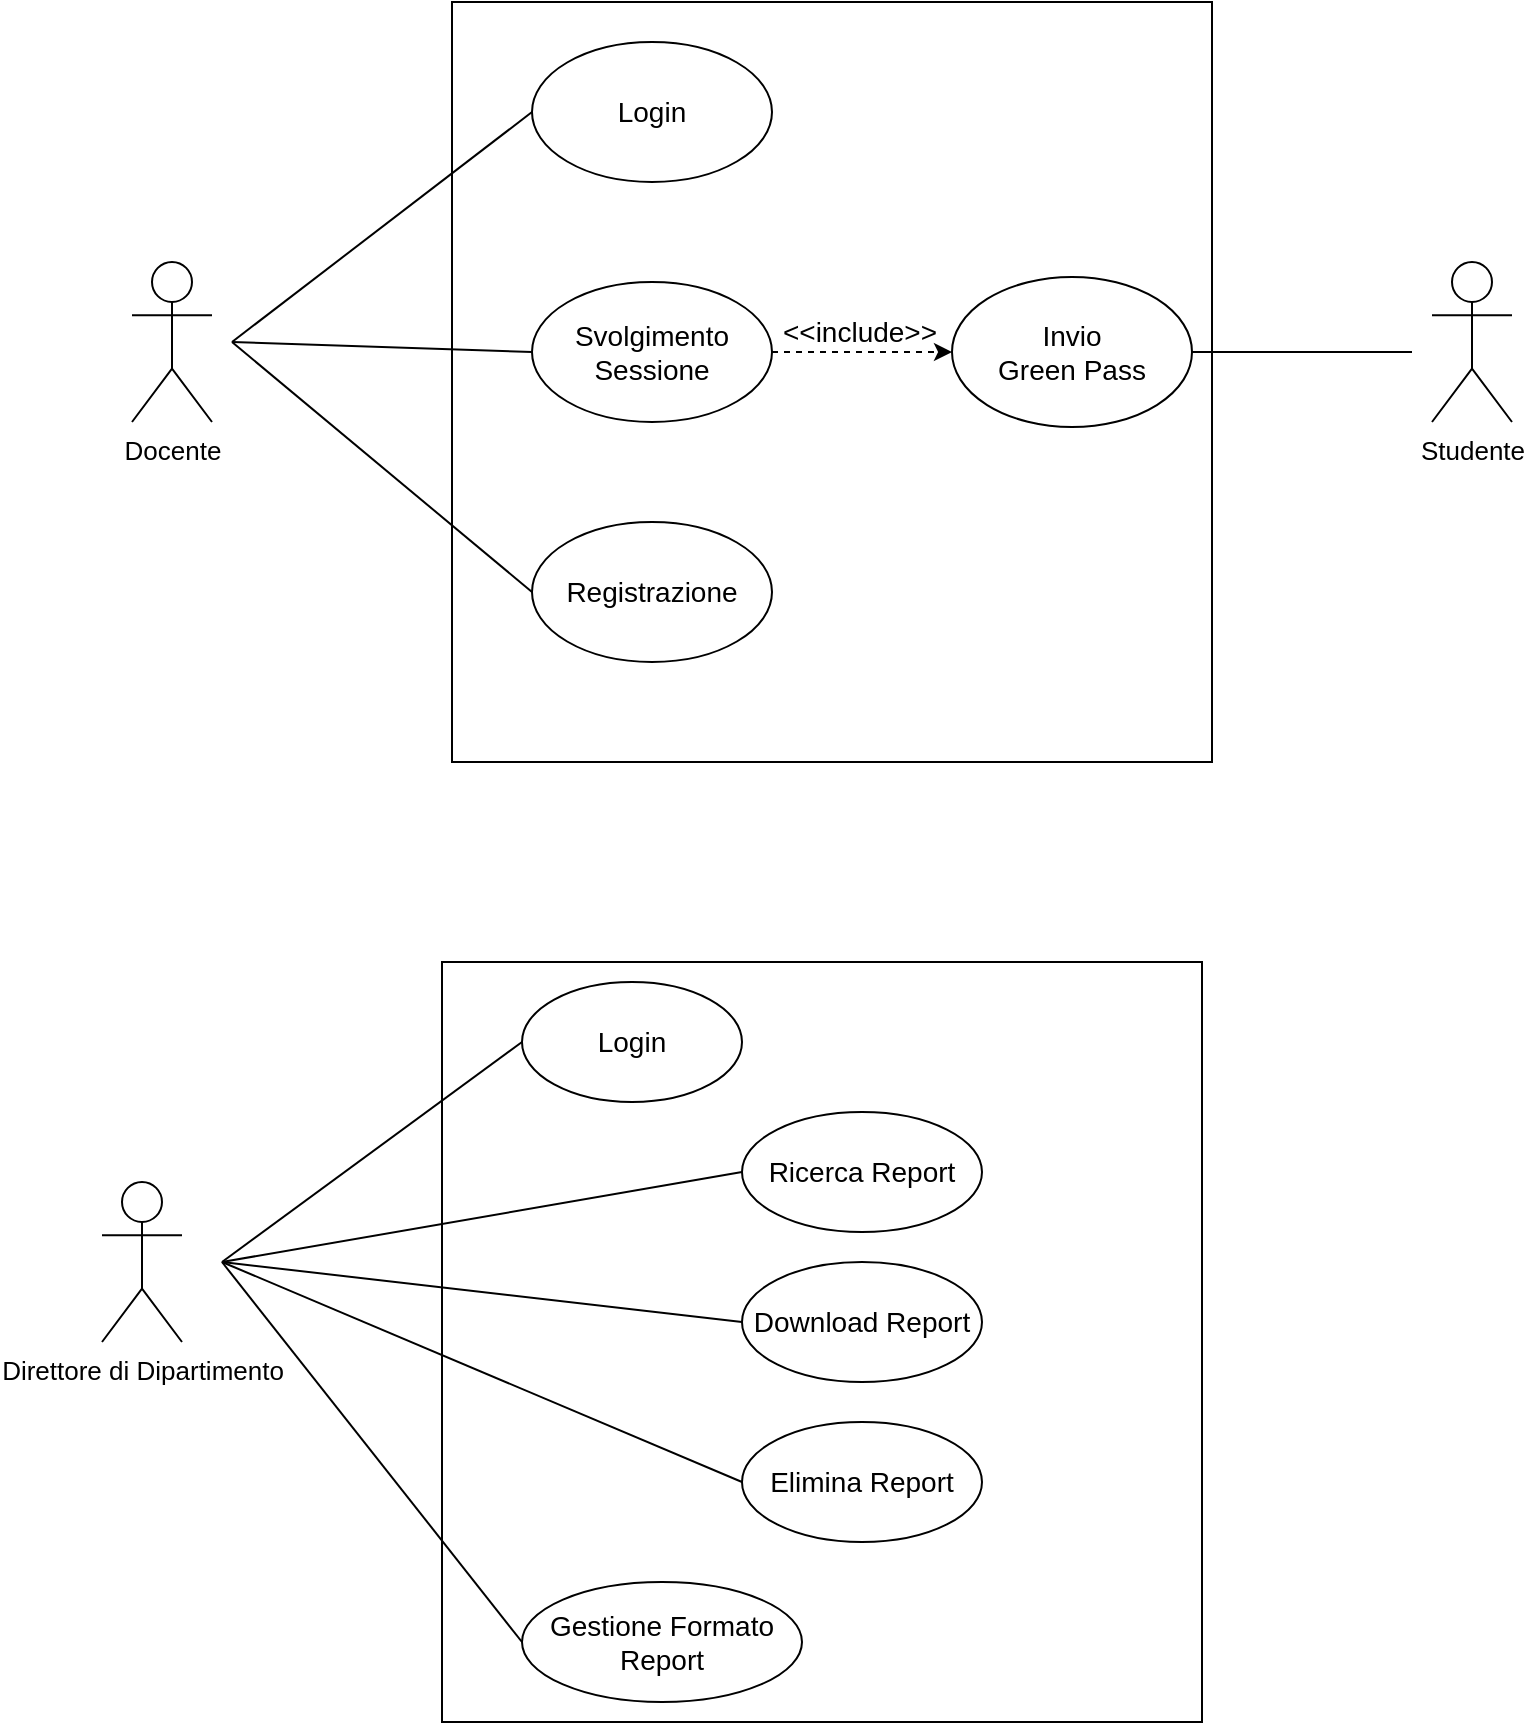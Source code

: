 <mxfile version="15.8.6" type="device"><diagram id="re51tre0p1o4M2Y_Dm1f" name="Page-1"><mxGraphModel dx="1221" dy="688" grid="1" gridSize="10" guides="1" tooltips="1" connect="1" arrows="1" fold="1" page="1" pageScale="1" pageWidth="827" pageHeight="1169" math="0" shadow="0"><root><mxCell id="0"/><mxCell id="1" parent="0"/><mxCell id="X0C_vR2DboqddUZpem6x-1" value="&lt;font style=&quot;font-size: 13px&quot;&gt;Docente&lt;/font&gt;" style="shape=umlActor;verticalLabelPosition=bottom;verticalAlign=top;html=1;outlineConnect=0;" vertex="1" parent="1"><mxGeometry x="80" y="170" width="40" height="80" as="geometry"/></mxCell><mxCell id="X0C_vR2DboqddUZpem6x-2" value="" style="whiteSpace=wrap;html=1;aspect=fixed;" vertex="1" parent="1"><mxGeometry x="240" y="40" width="380" height="380" as="geometry"/></mxCell><mxCell id="X0C_vR2DboqddUZpem6x-3" value="&lt;font style=&quot;font-size: 14px&quot;&gt;Login&lt;/font&gt;" style="ellipse;whiteSpace=wrap;html=1;" vertex="1" parent="1"><mxGeometry x="280" y="60" width="120" height="70" as="geometry"/></mxCell><mxCell id="X0C_vR2DboqddUZpem6x-4" value="&lt;font style=&quot;font-size: 14px&quot;&gt;Svolgimento Sessione&lt;/font&gt;" style="ellipse;whiteSpace=wrap;html=1;" vertex="1" parent="1"><mxGeometry x="280" y="180" width="120" height="70" as="geometry"/></mxCell><mxCell id="X0C_vR2DboqddUZpem6x-5" value="&lt;font style=&quot;font-size: 14px&quot;&gt;Registrazione&lt;/font&gt;" style="ellipse;whiteSpace=wrap;html=1;" vertex="1" parent="1"><mxGeometry x="280" y="300" width="120" height="70" as="geometry"/></mxCell><mxCell id="X0C_vR2DboqddUZpem6x-6" value="&lt;font style=&quot;font-size: 14px&quot;&gt;Invio &lt;br&gt;Green Pass&lt;/font&gt;" style="ellipse;whiteSpace=wrap;html=1;" vertex="1" parent="1"><mxGeometry x="490" y="177.5" width="120" height="75" as="geometry"/></mxCell><mxCell id="X0C_vR2DboqddUZpem6x-7" value="&lt;font style=&quot;font-size: 13px&quot;&gt;Studente&lt;/font&gt;" style="shape=umlActor;verticalLabelPosition=bottom;verticalAlign=top;html=1;outlineConnect=0;" vertex="1" parent="1"><mxGeometry x="730" y="170" width="40" height="80" as="geometry"/></mxCell><mxCell id="X0C_vR2DboqddUZpem6x-10" value="" style="endArrow=none;html=1;rounded=0;fontSize=14;entryX=0;entryY=0.5;entryDx=0;entryDy=0;" edge="1" parent="1" target="X0C_vR2DboqddUZpem6x-3"><mxGeometry width="50" height="50" relative="1" as="geometry"><mxPoint x="130" y="210" as="sourcePoint"/><mxPoint x="160" y="125" as="targetPoint"/></mxGeometry></mxCell><mxCell id="X0C_vR2DboqddUZpem6x-11" value="" style="endArrow=none;html=1;rounded=0;fontSize=14;entryX=0;entryY=0.5;entryDx=0;entryDy=0;" edge="1" parent="1" target="X0C_vR2DboqddUZpem6x-4"><mxGeometry width="50" height="50" relative="1" as="geometry"><mxPoint x="130" y="210" as="sourcePoint"/><mxPoint x="290" y="105" as="targetPoint"/></mxGeometry></mxCell><mxCell id="X0C_vR2DboqddUZpem6x-12" value="" style="endArrow=none;html=1;rounded=0;fontSize=14;entryX=0;entryY=0.5;entryDx=0;entryDy=0;" edge="1" parent="1" target="X0C_vR2DboqddUZpem6x-5"><mxGeometry width="50" height="50" relative="1" as="geometry"><mxPoint x="130" y="210" as="sourcePoint"/><mxPoint x="290" y="225" as="targetPoint"/></mxGeometry></mxCell><mxCell id="X0C_vR2DboqddUZpem6x-13" value="" style="endArrow=classic;html=1;rounded=0;fontSize=14;entryX=0;entryY=0.5;entryDx=0;entryDy=0;exitX=1;exitY=0.5;exitDx=0;exitDy=0;dashed=1;" edge="1" parent="1" source="X0C_vR2DboqddUZpem6x-4" target="X0C_vR2DboqddUZpem6x-6"><mxGeometry width="50" height="50" relative="1" as="geometry"><mxPoint x="390" y="270" as="sourcePoint"/><mxPoint x="440" y="220" as="targetPoint"/></mxGeometry></mxCell><mxCell id="X0C_vR2DboqddUZpem6x-14" value="&amp;lt;&amp;lt;include&amp;gt;&amp;gt;" style="text;html=1;strokeColor=none;fillColor=none;align=center;verticalAlign=middle;whiteSpace=wrap;rounded=0;fontSize=14;" vertex="1" parent="1"><mxGeometry x="414" y="190" width="60" height="30" as="geometry"/></mxCell><mxCell id="X0C_vR2DboqddUZpem6x-15" value="" style="endArrow=none;html=1;rounded=0;fontSize=14;entryX=1;entryY=0.5;entryDx=0;entryDy=0;" edge="1" parent="1" target="X0C_vR2DboqddUZpem6x-6"><mxGeometry width="50" height="50" relative="1" as="geometry"><mxPoint x="720" y="215" as="sourcePoint"/><mxPoint x="440" y="220" as="targetPoint"/></mxGeometry></mxCell><mxCell id="X0C_vR2DboqddUZpem6x-16" value="&lt;font style=&quot;font-size: 13px&quot;&gt;Direttore di Dipartimento&lt;/font&gt;" style="shape=umlActor;verticalLabelPosition=bottom;verticalAlign=top;html=1;outlineConnect=0;" vertex="1" parent="1"><mxGeometry x="65" y="630" width="40" height="80" as="geometry"/></mxCell><mxCell id="X0C_vR2DboqddUZpem6x-17" value="" style="whiteSpace=wrap;html=1;aspect=fixed;" vertex="1" parent="1"><mxGeometry x="235" y="520" width="380" height="380" as="geometry"/></mxCell><mxCell id="X0C_vR2DboqddUZpem6x-18" value="&lt;font style=&quot;font-size: 14px&quot;&gt;Login&lt;/font&gt;" style="ellipse;whiteSpace=wrap;html=1;" vertex="1" parent="1"><mxGeometry x="275" y="530" width="110" height="60" as="geometry"/></mxCell><mxCell id="X0C_vR2DboqddUZpem6x-19" value="&lt;font style=&quot;font-size: 14px&quot;&gt;Ricerca Report&lt;/font&gt;" style="ellipse;whiteSpace=wrap;html=1;" vertex="1" parent="1"><mxGeometry x="385" y="595" width="120" height="60" as="geometry"/></mxCell><mxCell id="X0C_vR2DboqddUZpem6x-20" value="&lt;font style=&quot;font-size: 14px&quot;&gt;Gestione Formato Report&lt;/font&gt;" style="ellipse;whiteSpace=wrap;html=1;" vertex="1" parent="1"><mxGeometry x="275" y="830" width="140" height="60" as="geometry"/></mxCell><mxCell id="X0C_vR2DboqddUZpem6x-23" value="" style="endArrow=none;html=1;rounded=0;fontSize=14;entryX=0;entryY=0.5;entryDx=0;entryDy=0;" edge="1" parent="1" target="X0C_vR2DboqddUZpem6x-18"><mxGeometry width="50" height="50" relative="1" as="geometry"><mxPoint x="125" y="670" as="sourcePoint"/><mxPoint x="155" y="605" as="targetPoint"/></mxGeometry></mxCell><mxCell id="X0C_vR2DboqddUZpem6x-24" value="" style="endArrow=none;html=1;rounded=0;fontSize=14;entryX=0;entryY=0.5;entryDx=0;entryDy=0;" edge="1" parent="1" target="X0C_vR2DboqddUZpem6x-19"><mxGeometry width="50" height="50" relative="1" as="geometry"><mxPoint x="125" y="670" as="sourcePoint"/><mxPoint x="285" y="585" as="targetPoint"/></mxGeometry></mxCell><mxCell id="X0C_vR2DboqddUZpem6x-25" value="" style="endArrow=none;html=1;rounded=0;fontSize=14;entryX=0;entryY=0.5;entryDx=0;entryDy=0;" edge="1" parent="1" target="X0C_vR2DboqddUZpem6x-20"><mxGeometry width="50" height="50" relative="1" as="geometry"><mxPoint x="125" y="670" as="sourcePoint"/><mxPoint x="285" y="705" as="targetPoint"/></mxGeometry></mxCell><mxCell id="X0C_vR2DboqddUZpem6x-30" value="&lt;font style=&quot;font-size: 14px&quot;&gt;Download Report&lt;/font&gt;&lt;span style=&quot;color: rgba(0 , 0 , 0 , 0) ; font-family: monospace ; font-size: 0px&quot;&gt;%3CmxGraphModel%3E%3Croot%3E%3CmxCell%20id%3D%220%22%2F%3E%3CmxCell%20id%3D%221%22%20parent%3D%220%22%2F%3E%3CmxCell%20id%3D%222%22%20value%3D%22%26lt%3Bfont%20style%3D%26quot%3Bfont-size%3A%2014px%26quot%3B%26gt%3BLogin%26lt%3B%2Ffont%26gt%3B%22%20style%3D%22ellipse%3BwhiteSpace%3Dwrap%3Bhtml%3D1%3B%22%20vertex%3D%221%22%20parent%3D%221%22%3E%3CmxGeometry%20x%3D%22280%22%20y%3D%22500%22%20width%3D%22120%22%20height%3D%2270%22%20as%3D%22geometry%22%2F%3E%3C%2FmxCell%3E%3C%2Froot%3E%3C%2FmxGraphModel%3E&lt;/span&gt;" style="ellipse;whiteSpace=wrap;html=1;" vertex="1" parent="1"><mxGeometry x="385" y="670" width="120" height="60" as="geometry"/></mxCell><mxCell id="X0C_vR2DboqddUZpem6x-31" value="&lt;font style=&quot;font-size: 14px&quot;&gt;Elimina Report&lt;/font&gt;" style="ellipse;whiteSpace=wrap;html=1;" vertex="1" parent="1"><mxGeometry x="385" y="750" width="120" height="60" as="geometry"/></mxCell><mxCell id="X0C_vR2DboqddUZpem6x-32" value="" style="endArrow=none;html=1;rounded=0;fontSize=14;entryX=0;entryY=0.5;entryDx=0;entryDy=0;" edge="1" parent="1" target="X0C_vR2DboqddUZpem6x-30"><mxGeometry width="50" height="50" relative="1" as="geometry"><mxPoint x="125" y="670" as="sourcePoint"/><mxPoint x="405.0" y="645" as="targetPoint"/></mxGeometry></mxCell><mxCell id="X0C_vR2DboqddUZpem6x-33" value="" style="endArrow=none;html=1;rounded=0;fontSize=14;entryX=0;entryY=0.5;entryDx=0;entryDy=0;" edge="1" parent="1" target="X0C_vR2DboqddUZpem6x-31"><mxGeometry width="50" height="50" relative="1" as="geometry"><mxPoint x="125" y="670" as="sourcePoint"/><mxPoint x="285" y="735.0" as="targetPoint"/></mxGeometry></mxCell></root></mxGraphModel></diagram></mxfile>